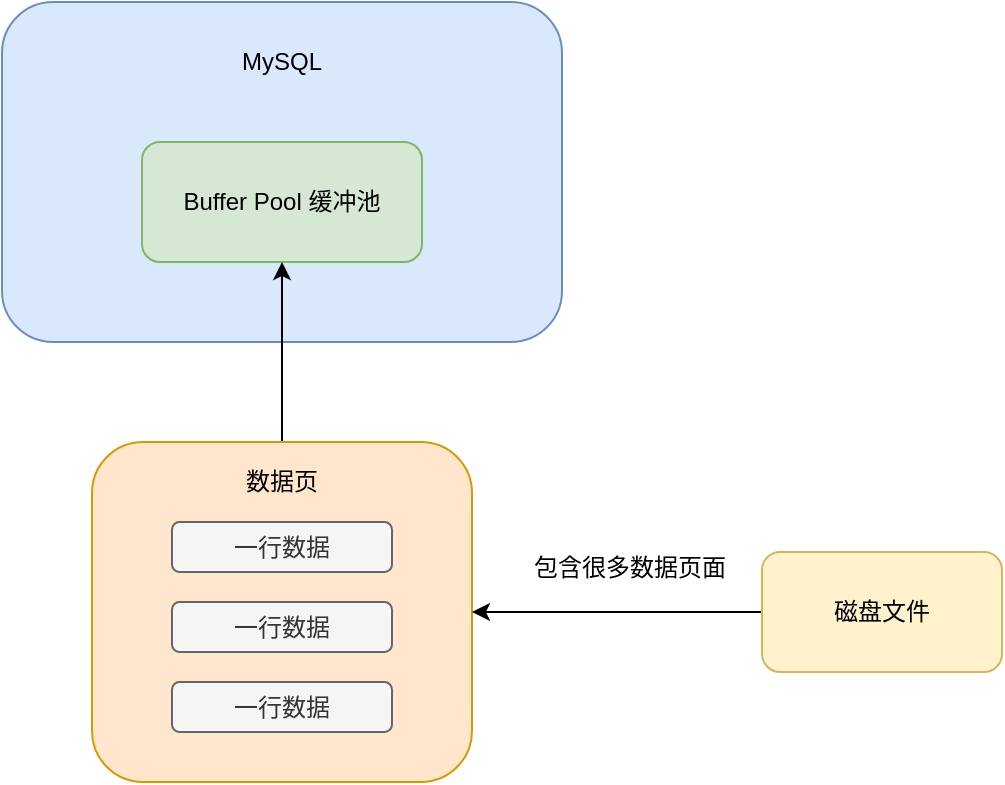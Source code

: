 <mxfile version="14.6.13" type="github">
  <diagram id="q4yk4vQq4ROSMTjgM7W1" name="Page-1">
    <mxGraphModel dx="946" dy="536" grid="1" gridSize="10" guides="1" tooltips="1" connect="1" arrows="1" fold="1" page="1" pageScale="1" pageWidth="827" pageHeight="1169" math="0" shadow="0">
      <root>
        <mxCell id="0" />
        <mxCell id="1" parent="0" />
        <mxCell id="bigCi6Kf1mQMlQoF0auz-1" value="" style="rounded=1;whiteSpace=wrap;html=1;fillColor=#dae8fc;strokeColor=#6c8ebf;" vertex="1" parent="1">
          <mxGeometry x="170" y="200" width="280" height="170" as="geometry" />
        </mxCell>
        <mxCell id="bigCi6Kf1mQMlQoF0auz-2" value="MySQL" style="text;html=1;strokeColor=none;fillColor=none;align=center;verticalAlign=middle;whiteSpace=wrap;rounded=0;" vertex="1" parent="1">
          <mxGeometry x="290" y="220" width="40" height="20" as="geometry" />
        </mxCell>
        <mxCell id="bigCi6Kf1mQMlQoF0auz-3" value="Buffer Pool 缓冲池" style="rounded=1;whiteSpace=wrap;html=1;fillColor=#d5e8d4;strokeColor=#82b366;" vertex="1" parent="1">
          <mxGeometry x="240" y="270" width="140" height="60" as="geometry" />
        </mxCell>
        <mxCell id="bigCi6Kf1mQMlQoF0auz-14" style="edgeStyle=orthogonalEdgeStyle;rounded=0;orthogonalLoop=1;jettySize=auto;html=1;exitX=0.5;exitY=0;exitDx=0;exitDy=0;entryX=0.5;entryY=1;entryDx=0;entryDy=0;" edge="1" parent="1" source="bigCi6Kf1mQMlQoF0auz-4" target="bigCi6Kf1mQMlQoF0auz-3">
          <mxGeometry relative="1" as="geometry" />
        </mxCell>
        <mxCell id="bigCi6Kf1mQMlQoF0auz-4" value="" style="rounded=1;whiteSpace=wrap;html=1;fillColor=#ffe6cc;strokeColor=#d79b00;" vertex="1" parent="1">
          <mxGeometry x="215" y="420" width="190" height="170" as="geometry" />
        </mxCell>
        <mxCell id="bigCi6Kf1mQMlQoF0auz-5" value="一行数据" style="rounded=1;whiteSpace=wrap;html=1;fillColor=#f5f5f5;strokeColor=#666666;fontColor=#333333;" vertex="1" parent="1">
          <mxGeometry x="255" y="460" width="110" height="25" as="geometry" />
        </mxCell>
        <mxCell id="bigCi6Kf1mQMlQoF0auz-6" value="一行数据" style="rounded=1;whiteSpace=wrap;html=1;fillColor=#f5f5f5;strokeColor=#666666;fontColor=#333333;" vertex="1" parent="1">
          <mxGeometry x="255" y="500" width="110" height="25" as="geometry" />
        </mxCell>
        <mxCell id="bigCi6Kf1mQMlQoF0auz-7" value="一行数据" style="rounded=1;whiteSpace=wrap;html=1;fillColor=#f5f5f5;strokeColor=#666666;fontColor=#333333;" vertex="1" parent="1">
          <mxGeometry x="255" y="540" width="110" height="25" as="geometry" />
        </mxCell>
        <mxCell id="bigCi6Kf1mQMlQoF0auz-8" value="数据页" style="text;html=1;strokeColor=none;fillColor=none;align=center;verticalAlign=middle;whiteSpace=wrap;rounded=0;" vertex="1" parent="1">
          <mxGeometry x="290" y="430" width="40" height="20" as="geometry" />
        </mxCell>
        <mxCell id="bigCi6Kf1mQMlQoF0auz-10" style="edgeStyle=orthogonalEdgeStyle;rounded=0;orthogonalLoop=1;jettySize=auto;html=1;exitX=0;exitY=0.5;exitDx=0;exitDy=0;" edge="1" parent="1" source="bigCi6Kf1mQMlQoF0auz-9" target="bigCi6Kf1mQMlQoF0auz-4">
          <mxGeometry relative="1" as="geometry" />
        </mxCell>
        <mxCell id="bigCi6Kf1mQMlQoF0auz-9" value="磁盘文件" style="rounded=1;whiteSpace=wrap;html=1;fillColor=#fff2cc;strokeColor=#d6b656;" vertex="1" parent="1">
          <mxGeometry x="550" y="475" width="120" height="60" as="geometry" />
        </mxCell>
        <mxCell id="bigCi6Kf1mQMlQoF0auz-11" value="包含很多数据页面" style="text;html=1;strokeColor=none;fillColor=none;align=center;verticalAlign=middle;whiteSpace=wrap;rounded=0;" vertex="1" parent="1">
          <mxGeometry x="414" y="470" width="140" height="25" as="geometry" />
        </mxCell>
      </root>
    </mxGraphModel>
  </diagram>
</mxfile>
